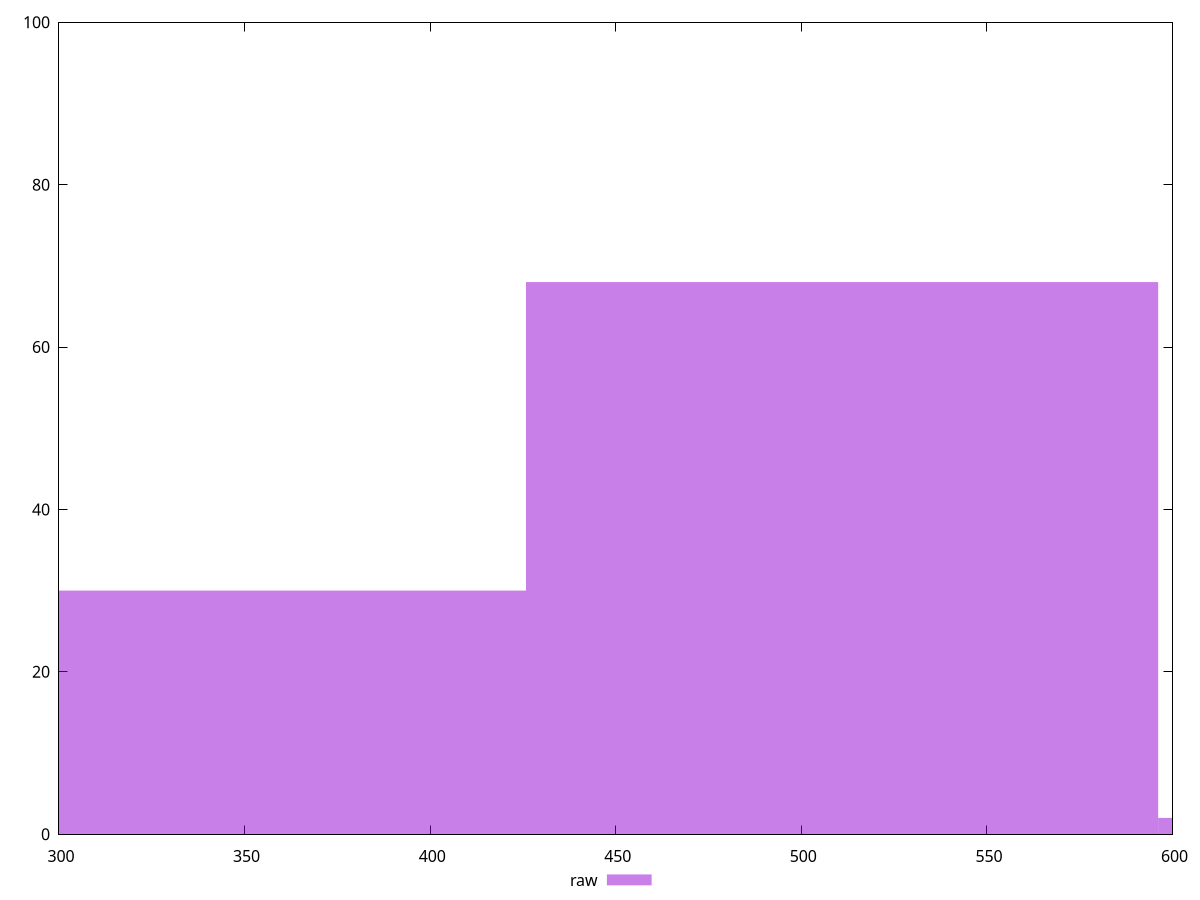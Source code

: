 reset

$raw <<EOF
510.97638389947707 68
340.6509225996514 30
681.3018451993028 2
EOF

set key outside below
set boxwidth 170.3254612998257
set xrange [300:600]
set yrange [0:100]
set trange [0:100]
set style fill transparent solid 0.5 noborder
set terminal svg size 640, 490 enhanced background rgb 'white'
set output "report_00026_2021-02-22T21:38:55.199Z/uses-webp-images/samples/pages+cached/raw/histogram.svg"

plot $raw title "raw" with boxes

reset
